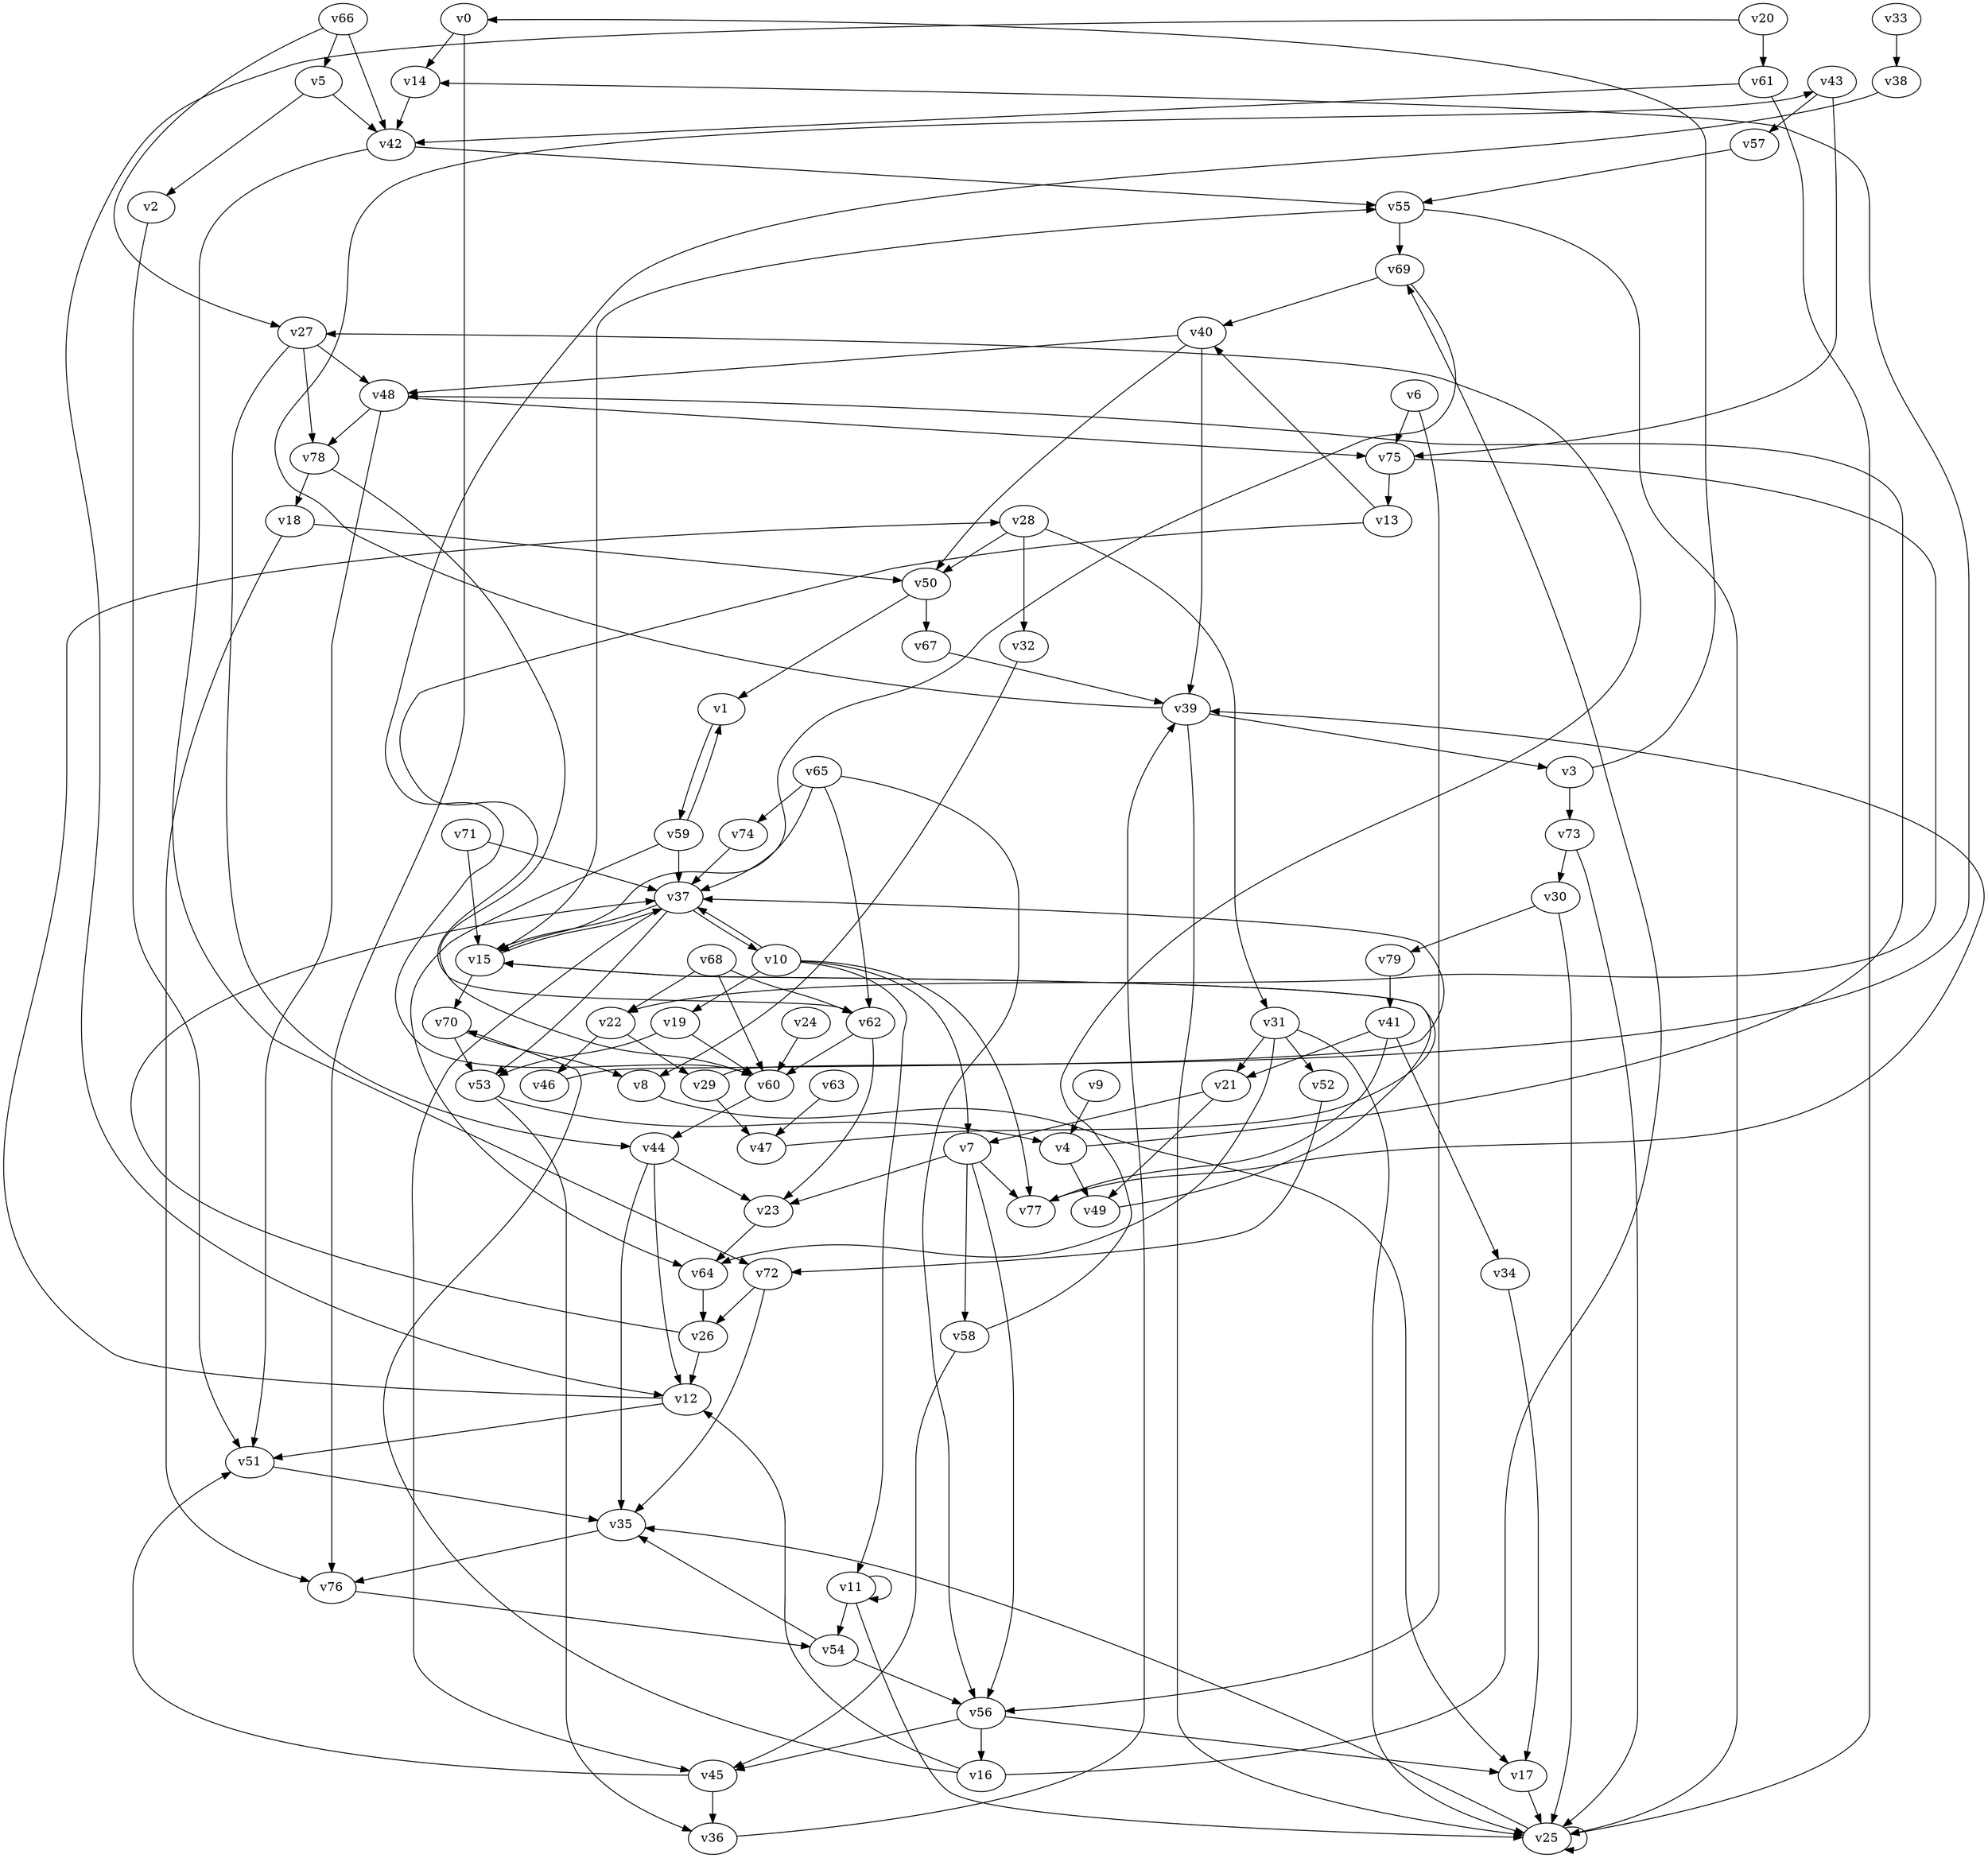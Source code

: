 // Benchmark game 120 - 80 vertices
// time_bound: 38
// targets: v59
digraph G {
    v0 [name="v0", player=0];
    v1 [name="v1", player=0];
    v2 [name="v2", player=0];
    v3 [name="v3", player=1];
    v4 [name="v4", player=1];
    v5 [name="v5", player=1];
    v6 [name="v6", player=1];
    v7 [name="v7", player=1];
    v8 [name="v8", player=1];
    v9 [name="v9", player=0];
    v10 [name="v10", player=1];
    v11 [name="v11", player=1];
    v12 [name="v12", player=1];
    v13 [name="v13", player=1];
    v14 [name="v14", player=1];
    v15 [name="v15", player=1];
    v16 [name="v16", player=1];
    v17 [name="v17", player=0];
    v18 [name="v18", player=0];
    v19 [name="v19", player=0];
    v20 [name="v20", player=0];
    v21 [name="v21", player=0];
    v22 [name="v22", player=0];
    v23 [name="v23", player=1];
    v24 [name="v24", player=0];
    v25 [name="v25", player=1];
    v26 [name="v26", player=1];
    v27 [name="v27", player=1];
    v28 [name="v28", player=1];
    v29 [name="v29", player=1];
    v30 [name="v30", player=0];
    v31 [name="v31", player=0];
    v32 [name="v32", player=0];
    v33 [name="v33", player=0];
    v34 [name="v34", player=0];
    v35 [name="v35", player=1];
    v36 [name="v36", player=1];
    v37 [name="v37", player=0];
    v38 [name="v38", player=0];
    v39 [name="v39", player=1];
    v40 [name="v40", player=1];
    v41 [name="v41", player=1];
    v42 [name="v42", player=0];
    v43 [name="v43", player=0];
    v44 [name="v44", player=1];
    v45 [name="v45", player=1];
    v46 [name="v46", player=1];
    v47 [name="v47", player=1];
    v48 [name="v48", player=1];
    v49 [name="v49", player=0];
    v50 [name="v50", player=0];
    v51 [name="v51", player=0];
    v52 [name="v52", player=0];
    v53 [name="v53", player=0];
    v54 [name="v54", player=0];
    v55 [name="v55", player=0];
    v56 [name="v56", player=1];
    v57 [name="v57", player=1];
    v58 [name="v58", player=0];
    v59 [name="v59", player=0, target=1];
    v60 [name="v60", player=1];
    v61 [name="v61", player=1];
    v62 [name="v62", player=1];
    v63 [name="v63", player=0];
    v64 [name="v64", player=0];
    v65 [name="v65", player=1];
    v66 [name="v66", player=0];
    v67 [name="v67", player=0];
    v68 [name="v68", player=0];
    v69 [name="v69", player=1];
    v70 [name="v70", player=0];
    v71 [name="v71", player=1];
    v72 [name="v72", player=0];
    v73 [name="v73", player=0];
    v74 [name="v74", player=0];
    v75 [name="v75", player=1];
    v76 [name="v76", player=0];
    v77 [name="v77", player=1];
    v78 [name="v78", player=0];
    v79 [name="v79", player=0];

    v0 -> v14;
    v1 -> v59;
    v2 -> v51;
    v3 -> v73;
    v4 -> v48 [constraint="t mod 5 == 2"];
    v5 -> v2;
    v6 -> v56;
    v7 -> v77;
    v8 -> v17 [constraint="t < 6"];
    v9 -> v4;
    v10 -> v77;
    v11 -> v11 [constraint="t mod 4 == 2"];
    v12 -> v28 [constraint="t >= 4"];
    v13 -> v62 [constraint="t >= 4"];
    v14 -> v42;
    v15 -> v37 [constraint="t mod 5 == 1"];
    v16 -> v70 [constraint="t mod 3 == 1"];
    v17 -> v25;
    v18 -> v50;
    v19 -> v53;
    v20 -> v12 [constraint="t >= 1"];
    v21 -> v7;
    v22 -> v29;
    v23 -> v64;
    v24 -> v60;
    v25 -> v35 [constraint="t >= 4"];
    v26 -> v37 [constraint="t >= 1"];
    v27 -> v48;
    v28 -> v32;
    v29 -> v14 [constraint="t >= 5"];
    v30 -> v25;
    v31 -> v64;
    v32 -> v8;
    v33 -> v38;
    v34 -> v17;
    v35 -> v76;
    v36 -> v39;
    v37 -> v45;
    v38 -> v60 [constraint="t mod 4 == 3"];
    v39 -> v43 [constraint="t mod 5 == 1"];
    v40 -> v39;
    v41 -> v77;
    v42 -> v72;
    v43 -> v75;
    v44 -> v23;
    v45 -> v36;
    v46 -> v37 [constraint="t mod 4 == 1"];
    v47 -> v15 [constraint="t >= 3"];
    v48 -> v75;
    v49 -> v15 [constraint="t < 12"];
    v50 -> v67;
    v51 -> v35;
    v52 -> v72;
    v53 -> v4;
    v54 -> v56;
    v55 -> v69;
    v56 -> v16;
    v57 -> v55;
    v58 -> v27 [constraint="t < 8"];
    v59 -> v1 [constraint="t mod 3 == 2"];
    v60 -> v44;
    v61 -> v25;
    v62 -> v23;
    v63 -> v47;
    v64 -> v26;
    v65 -> v62;
    v66 -> v27 [constraint="t < 7"];
    v67 -> v39;
    v68 -> v62;
    v69 -> v15 [constraint="t >= 1"];
    v70 -> v8;
    v71 -> v15;
    v72 -> v26;
    v73 -> v25;
    v74 -> v37;
    v75 -> v22 [constraint="t >= 3"];
    v76 -> v54;
    v77 -> v39 [constraint="t < 13"];
    v78 -> v60 [constraint="t >= 2"];
    v79 -> v41;
    v27 -> v44;
    v65 -> v74;
    v10 -> v7;
    v44 -> v35;
    v68 -> v22;
    v42 -> v55;
    v20 -> v61;
    v27 -> v78;
    v54 -> v35;
    v25 -> v25;
    v15 -> v55;
    v10 -> v19;
    v0 -> v76;
    v78 -> v18;
    v70 -> v53;
    v68 -> v60;
    v71 -> v37;
    v19 -> v60;
    v61 -> v42;
    v13 -> v40;
    v28 -> v50;
    v56 -> v17;
    v6 -> v75;
    v56 -> v45;
    v4 -> v49;
    v48 -> v78;
    v75 -> v13;
    v16 -> v69;
    v40 -> v50;
    v66 -> v42;
    v72 -> v35;
    v37 -> v10;
    v53 -> v36;
    v73 -> v30;
    v26 -> v12;
    v10 -> v11;
    v40 -> v48;
    v69 -> v40;
    v39 -> v3;
    v21 -> v49;
    v16 -> v12;
    v66 -> v5;
    v50 -> v1;
    v31 -> v52;
    v31 -> v21;
    v29 -> v47;
    v15 -> v70;
    v41 -> v21;
    v18 -> v76;
    v11 -> v54;
    v45 -> v51;
    v11 -> v25;
    v7 -> v56;
    v30 -> v79;
    v65 -> v56;
    v10 -> v37;
    v65 -> v37;
    v41 -> v34;
    v39 -> v25;
    v3 -> v0;
    v59 -> v37;
    v43 -> v57;
    v62 -> v60;
    v37 -> v15;
    v37 -> v53;
    v44 -> v12;
    v12 -> v51;
    v31 -> v25;
    v22 -> v46;
    v28 -> v31;
    v55 -> v25;
    v5 -> v42;
    v58 -> v45;
    v59 -> v64;
    v48 -> v51;
    v7 -> v58;
    v7 -> v23;
}
